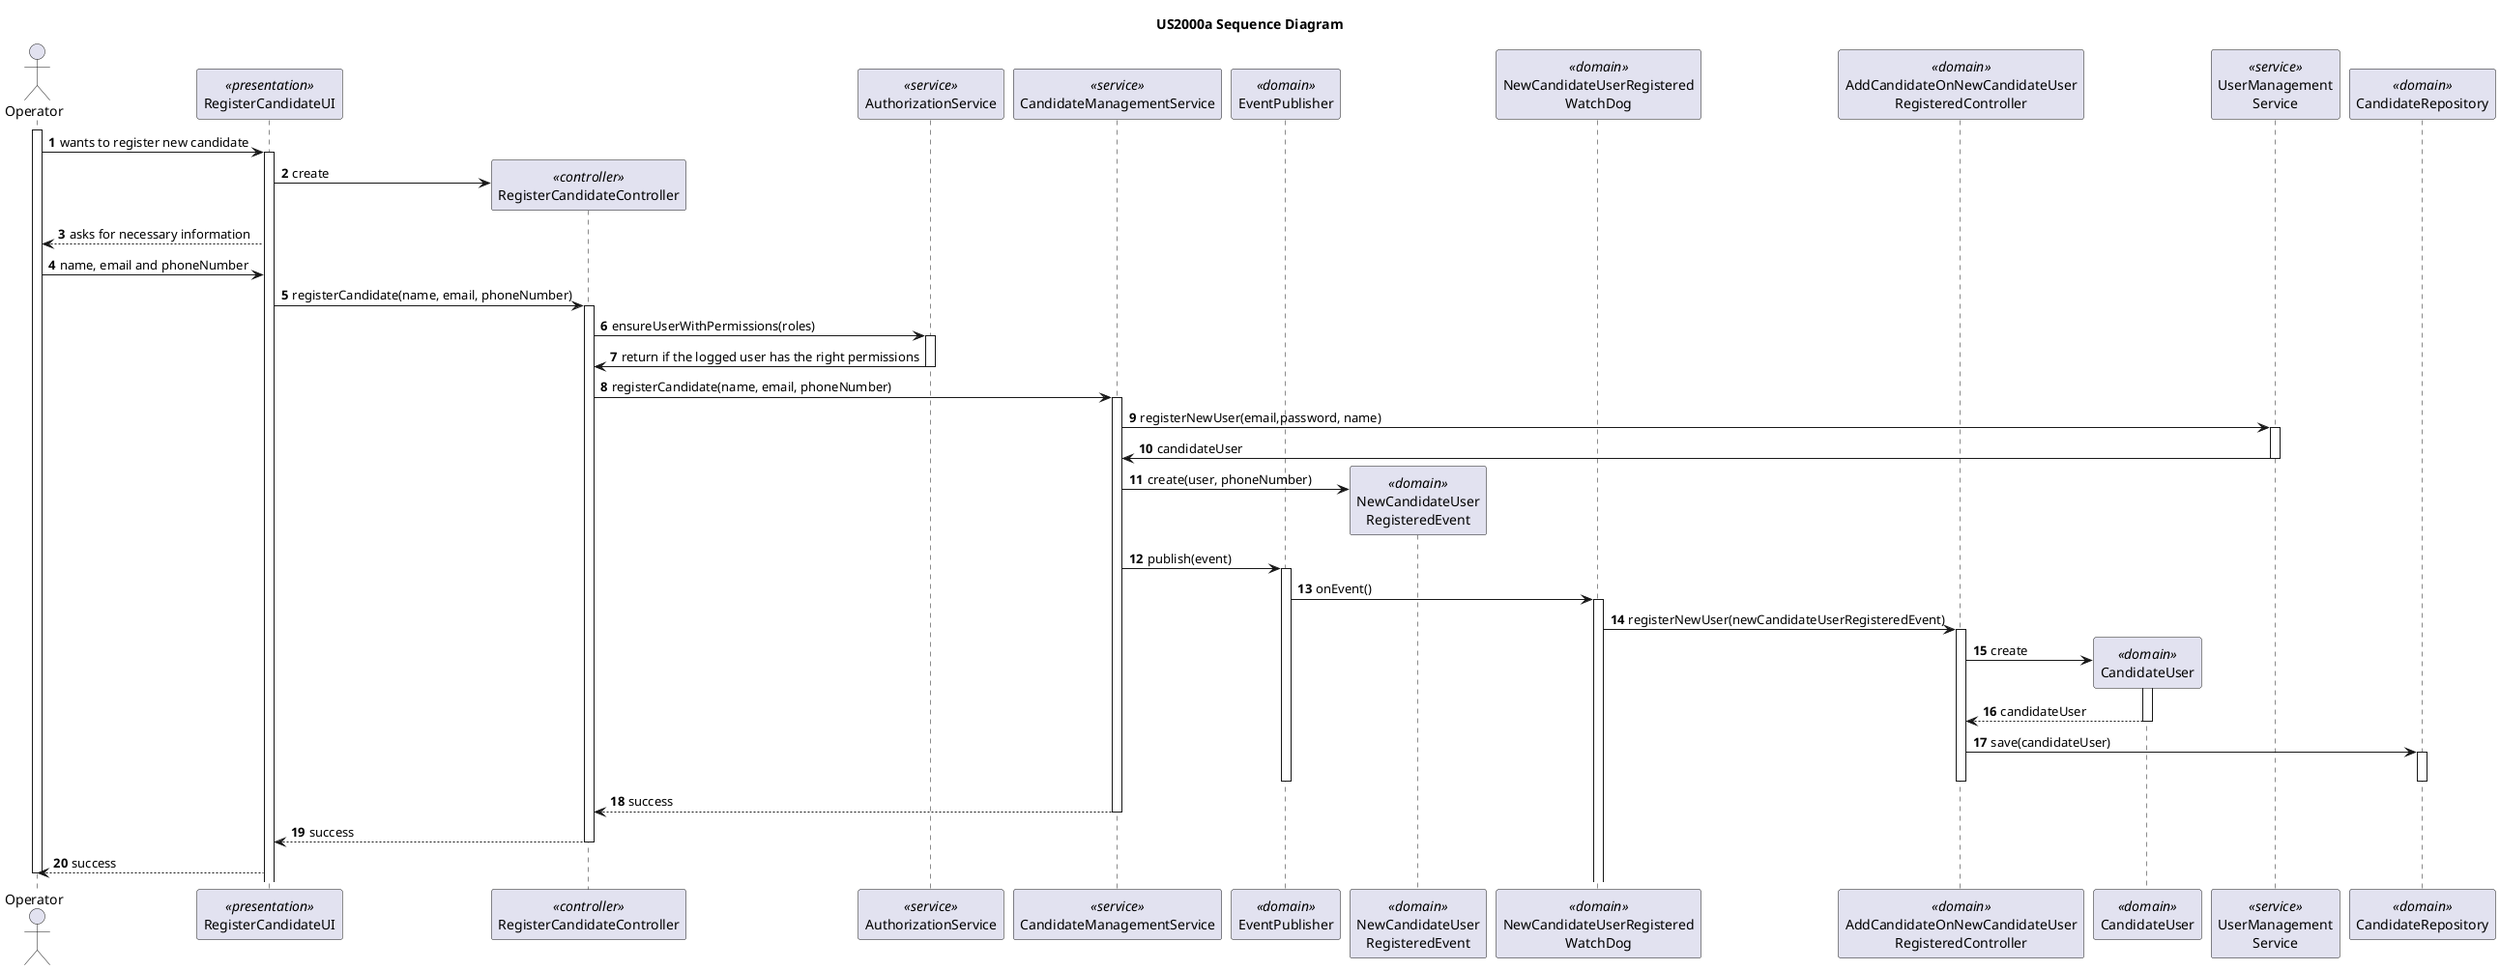 @startuml
autonumber

title US2000a Sequence Diagram

actor "Operator" as USER

participant "RegisterCandidateUI" as UI <<presentation>>
participant "RegisterCandidateController" as CTRL <<controller>>
participant "AuthorizationService" as AUTHZ <<service>>
participant "CandidateManagementService" as CMS <<service>>
participant "EventPublisher" as EP <<domain>>
participant "NewCandidateUser\nRegisteredEvent" as EVENT <<domain>>
participant "NewCandidateUserRegistered\nWatchDog" as WD <<domain>>
participant "AddCandidateOnNewCandidateUser\nRegisteredController" as CTRL_EVENT <<domain>>
participant "CandidateUser" as CUser <<domain>>
participant "UserManagement\nService" as UMS <<service>>
participant CandidateRepository as CREP <<domain>>



activate USER

USER -> UI: wants to register new candidate
activate UI

UI -> CTRL**: create



UI --> USER: asks for necessary information


USER -> UI: name, email and phoneNumber
UI -> CTRL: registerCandidate(name, email, phoneNumber)
activate CTRL



CTRL -> AUTHZ:  ensureUserWithPermissions(roles)
activate AUTHZ

AUTHZ -> CTRL:  return if the logged user has the right permissions
deactivate AUTHZ

CTRL -> CMS: registerCandidate(name, email, phoneNumber)
activate CMS


CMS -> UMS: registerNewUser(email,password, name)
activate UMS
UMS -> CMS: candidateUser
deactivate UMS

CMS -> EVENT **: create(user, phoneNumber)


CMS -> EP : publish(event)
activate EP

EP -> WD: onEvent()
activate WD

WD -> CTRL_EVENT: registerNewUser(newCandidateUserRegisteredEvent)
activate CTRL_EVENT

CTRL_EVENT -> CUser**: create
activate CUser
CUser --> CTRL_EVENT: candidateUser
deactivate CUser

CTRL_EVENT -> CREP: save(candidateUser)
activate CREP
deactivate CREP




deactivate UMS
deactivate EP
deactivate CTRL_EVENT



CMS --> CTRL: success
deactivate CMS

CTRL --> UI: success
deactivate CTRL



UI --> USER: success

deactivate USER

@enduml
